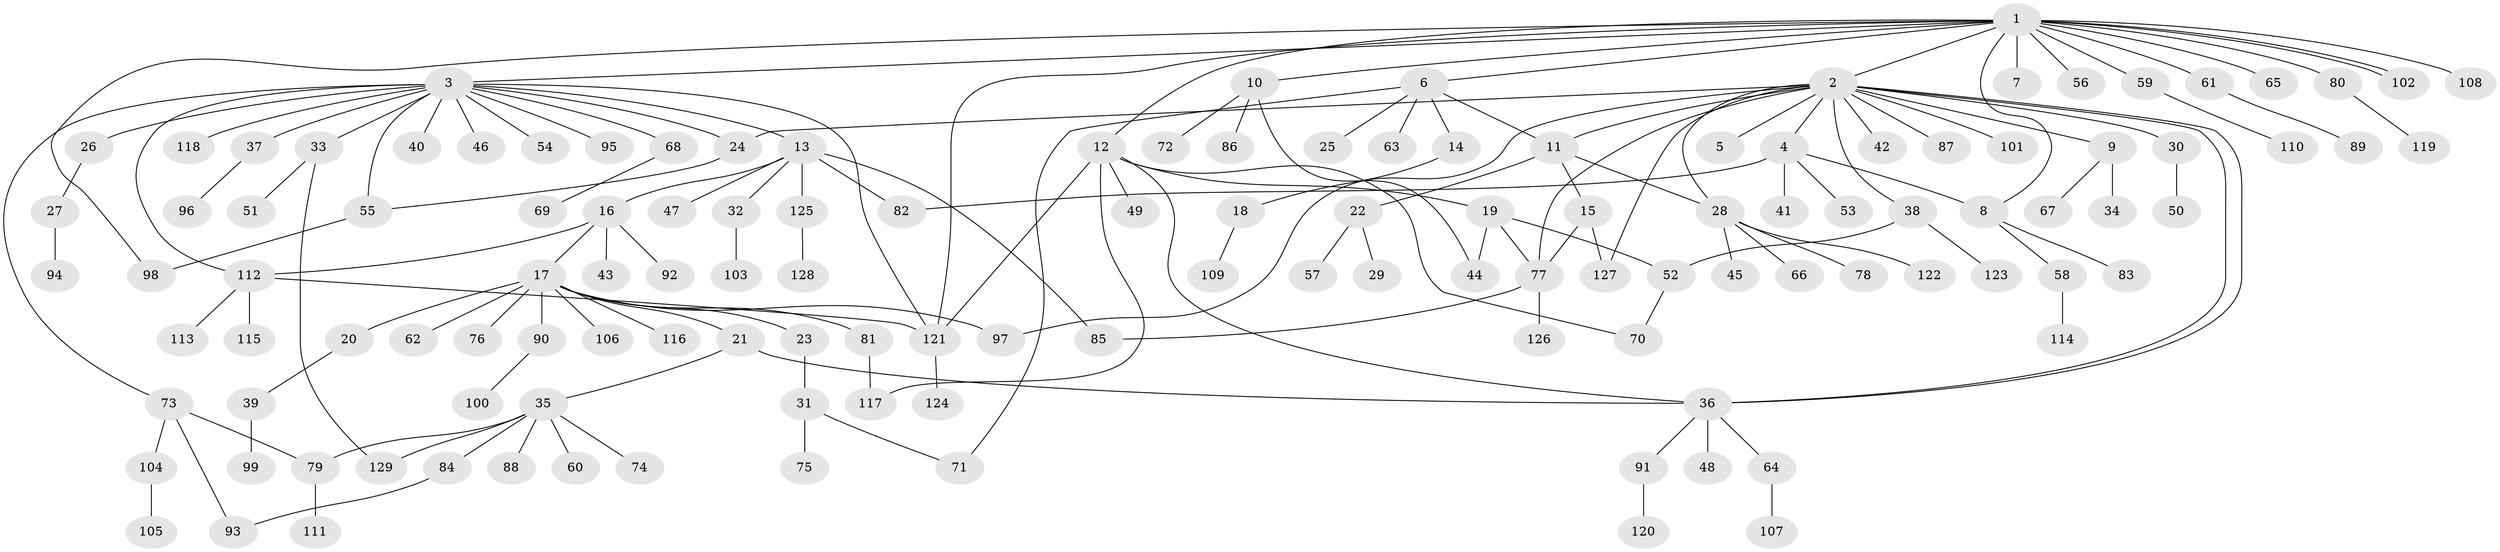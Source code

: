 // coarse degree distribution, {15: 0.02564102564102564, 14: 0.01282051282051282, 4: 0.10256410256410256, 1: 0.5256410256410257, 5: 0.0641025641025641, 3: 0.07692307692307693, 2: 0.16666666666666666, 6: 0.01282051282051282, 10: 0.01282051282051282}
// Generated by graph-tools (version 1.1) at 2025/50/03/04/25 22:50:29]
// undirected, 129 vertices, 156 edges
graph export_dot {
  node [color=gray90,style=filled];
  1;
  2;
  3;
  4;
  5;
  6;
  7;
  8;
  9;
  10;
  11;
  12;
  13;
  14;
  15;
  16;
  17;
  18;
  19;
  20;
  21;
  22;
  23;
  24;
  25;
  26;
  27;
  28;
  29;
  30;
  31;
  32;
  33;
  34;
  35;
  36;
  37;
  38;
  39;
  40;
  41;
  42;
  43;
  44;
  45;
  46;
  47;
  48;
  49;
  50;
  51;
  52;
  53;
  54;
  55;
  56;
  57;
  58;
  59;
  60;
  61;
  62;
  63;
  64;
  65;
  66;
  67;
  68;
  69;
  70;
  71;
  72;
  73;
  74;
  75;
  76;
  77;
  78;
  79;
  80;
  81;
  82;
  83;
  84;
  85;
  86;
  87;
  88;
  89;
  90;
  91;
  92;
  93;
  94;
  95;
  96;
  97;
  98;
  99;
  100;
  101;
  102;
  103;
  104;
  105;
  106;
  107;
  108;
  109;
  110;
  111;
  112;
  113;
  114;
  115;
  116;
  117;
  118;
  119;
  120;
  121;
  122;
  123;
  124;
  125;
  126;
  127;
  128;
  129;
  1 -- 2;
  1 -- 3;
  1 -- 6;
  1 -- 7;
  1 -- 8;
  1 -- 10;
  1 -- 12;
  1 -- 56;
  1 -- 59;
  1 -- 61;
  1 -- 65;
  1 -- 80;
  1 -- 98;
  1 -- 102;
  1 -- 102;
  1 -- 108;
  1 -- 121;
  2 -- 4;
  2 -- 5;
  2 -- 9;
  2 -- 11;
  2 -- 24;
  2 -- 28;
  2 -- 30;
  2 -- 36;
  2 -- 36;
  2 -- 38;
  2 -- 42;
  2 -- 77;
  2 -- 87;
  2 -- 97;
  2 -- 101;
  2 -- 127;
  3 -- 13;
  3 -- 24;
  3 -- 26;
  3 -- 33;
  3 -- 37;
  3 -- 40;
  3 -- 46;
  3 -- 54;
  3 -- 55;
  3 -- 68;
  3 -- 73;
  3 -- 95;
  3 -- 112;
  3 -- 118;
  3 -- 121;
  4 -- 8;
  4 -- 41;
  4 -- 53;
  4 -- 82;
  6 -- 11;
  6 -- 14;
  6 -- 25;
  6 -- 63;
  6 -- 71;
  8 -- 58;
  8 -- 83;
  9 -- 34;
  9 -- 67;
  10 -- 44;
  10 -- 72;
  10 -- 86;
  11 -- 15;
  11 -- 22;
  11 -- 28;
  12 -- 19;
  12 -- 36;
  12 -- 49;
  12 -- 70;
  12 -- 117;
  12 -- 121;
  13 -- 16;
  13 -- 32;
  13 -- 47;
  13 -- 82;
  13 -- 85;
  13 -- 125;
  14 -- 18;
  15 -- 77;
  15 -- 127;
  16 -- 17;
  16 -- 43;
  16 -- 92;
  16 -- 112;
  17 -- 20;
  17 -- 21;
  17 -- 23;
  17 -- 62;
  17 -- 76;
  17 -- 81;
  17 -- 90;
  17 -- 97;
  17 -- 106;
  17 -- 116;
  18 -- 109;
  19 -- 44;
  19 -- 52;
  19 -- 77;
  20 -- 39;
  21 -- 35;
  21 -- 36;
  22 -- 29;
  22 -- 57;
  23 -- 31;
  24 -- 55;
  26 -- 27;
  27 -- 94;
  28 -- 45;
  28 -- 66;
  28 -- 78;
  28 -- 122;
  30 -- 50;
  31 -- 71;
  31 -- 75;
  32 -- 103;
  33 -- 51;
  33 -- 129;
  35 -- 60;
  35 -- 74;
  35 -- 79;
  35 -- 84;
  35 -- 88;
  35 -- 129;
  36 -- 48;
  36 -- 64;
  36 -- 91;
  37 -- 96;
  38 -- 52;
  38 -- 123;
  39 -- 99;
  52 -- 70;
  55 -- 98;
  58 -- 114;
  59 -- 110;
  61 -- 89;
  64 -- 107;
  68 -- 69;
  73 -- 79;
  73 -- 93;
  73 -- 104;
  77 -- 85;
  77 -- 126;
  79 -- 111;
  80 -- 119;
  81 -- 117;
  84 -- 93;
  90 -- 100;
  91 -- 120;
  104 -- 105;
  112 -- 113;
  112 -- 115;
  112 -- 121;
  121 -- 124;
  125 -- 128;
}

